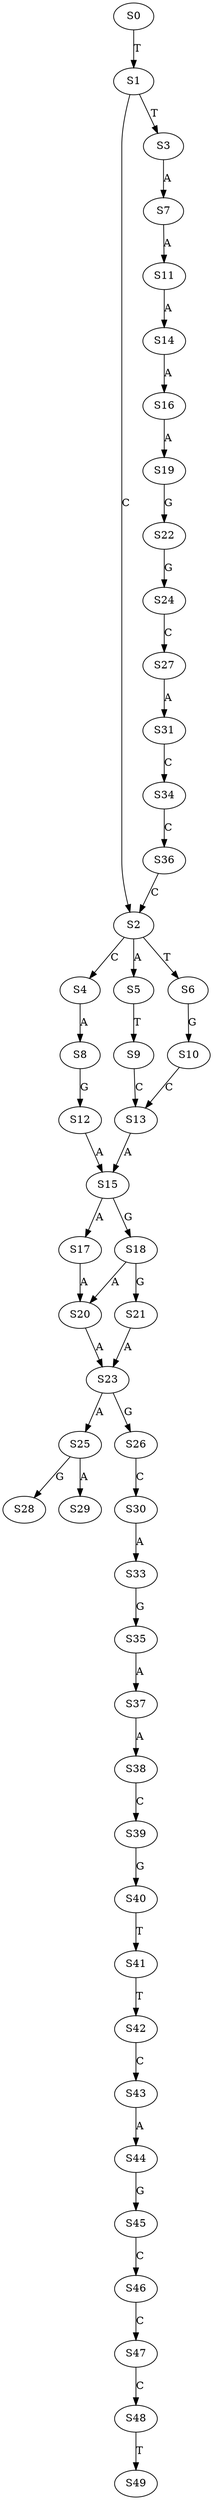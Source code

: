 strict digraph  {
	S0 -> S1 [ label = T ];
	S1 -> S2 [ label = C ];
	S1 -> S3 [ label = T ];
	S2 -> S4 [ label = C ];
	S2 -> S5 [ label = A ];
	S2 -> S6 [ label = T ];
	S3 -> S7 [ label = A ];
	S4 -> S8 [ label = A ];
	S5 -> S9 [ label = T ];
	S6 -> S10 [ label = G ];
	S7 -> S11 [ label = A ];
	S8 -> S12 [ label = G ];
	S9 -> S13 [ label = C ];
	S10 -> S13 [ label = C ];
	S11 -> S14 [ label = A ];
	S12 -> S15 [ label = A ];
	S13 -> S15 [ label = A ];
	S14 -> S16 [ label = A ];
	S15 -> S17 [ label = A ];
	S15 -> S18 [ label = G ];
	S16 -> S19 [ label = A ];
	S17 -> S20 [ label = A ];
	S18 -> S21 [ label = G ];
	S18 -> S20 [ label = A ];
	S19 -> S22 [ label = G ];
	S20 -> S23 [ label = A ];
	S21 -> S23 [ label = A ];
	S22 -> S24 [ label = G ];
	S23 -> S25 [ label = A ];
	S23 -> S26 [ label = G ];
	S24 -> S27 [ label = C ];
	S25 -> S28 [ label = G ];
	S25 -> S29 [ label = A ];
	S26 -> S30 [ label = C ];
	S27 -> S31 [ label = A ];
	S30 -> S33 [ label = A ];
	S31 -> S34 [ label = C ];
	S33 -> S35 [ label = G ];
	S34 -> S36 [ label = C ];
	S35 -> S37 [ label = A ];
	S36 -> S2 [ label = C ];
	S37 -> S38 [ label = A ];
	S38 -> S39 [ label = C ];
	S39 -> S40 [ label = G ];
	S40 -> S41 [ label = T ];
	S41 -> S42 [ label = T ];
	S42 -> S43 [ label = C ];
	S43 -> S44 [ label = A ];
	S44 -> S45 [ label = G ];
	S45 -> S46 [ label = C ];
	S46 -> S47 [ label = C ];
	S47 -> S48 [ label = C ];
	S48 -> S49 [ label = T ];
}

